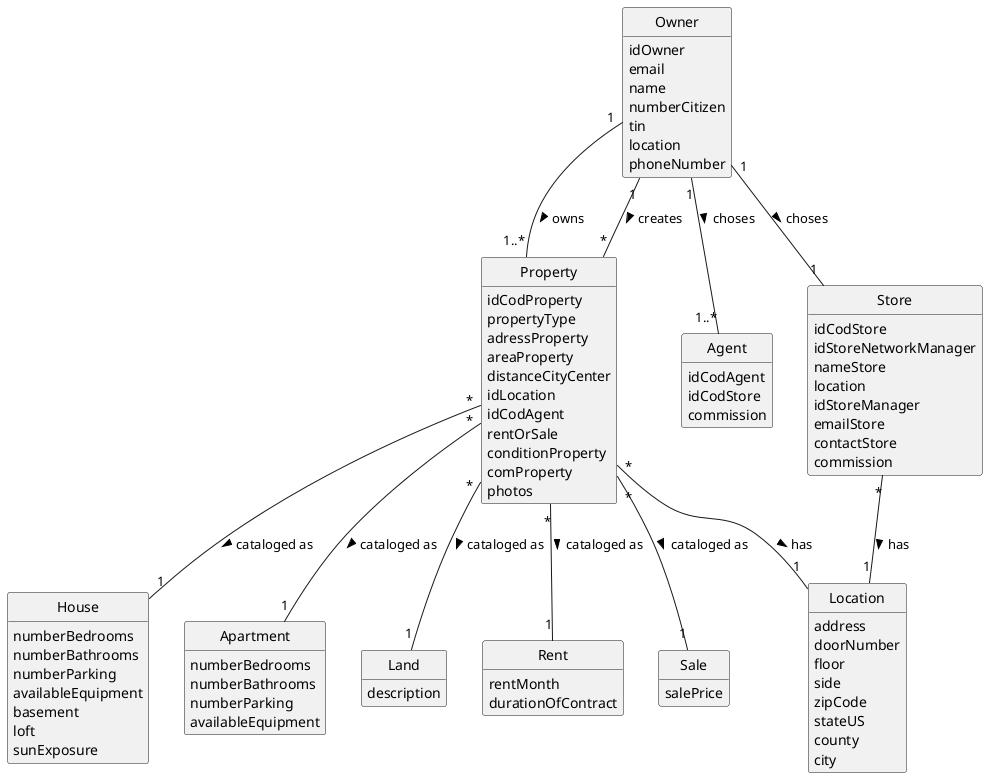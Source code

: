 @startuml
skinparam monochrome true
skinparam packageStyle rectangle
skinparam shadowing false

'left to right direction

skinparam classAttributeIconSize 0

hide circle
hide methods

'title Domain Model

'class Platform {
'  -description
'}

class Owner {
    idOwner
    email
    name
    numberCitizen
    tin
    location
    phoneNumber
}

class Property {
    idCodProperty
    propertyType
    adressProperty
    areaProperty
    distanceCityCenter
    idLocation
    idCodAgent
    rentOrSale
    conditionProperty
    comProperty
    photos
}

class House{
    numberBedrooms
    numberBathrooms
    numberParking
    availableEquipment
    basement
    loft
    sunExposure
}

class Apartment{
    numberBedrooms
    numberBathrooms
    numberParking
    availableEquipment
}

class Land{
    description
}
class Rent {
    rentMonth
    durationOfContract
}
class Sale {
    salePrice
}

class Location {
    address
    doorNumber
    floor
    side
    zipCode
    stateUS
    county
    city

}

class Agent {
    idCodAgent
    idCodStore
    commission
}

class Store{
    idCodStore
    idStoreNetworkManager
    nameStore
    location
    idStoreManager
    emailStore
    contactStore
    commission

}

Owner "1" -- "1..*" Property: owns >
Owner "1" -- "1..*" Agent: choses >
Owner "1" -- "1" Store: choses >
Owner "1" -- "*" Property : creates >
Property "*" -- "1" House: cataloged as >
Property "*" -- "1" Apartment: cataloged as >
Property "*" -- "1" Land: cataloged as >
Property "*" -- "1" Rent: cataloged as >
Property "*" -- "1" Sale: cataloged as >
Property "*" -- "1" Location: has >
Store "*" -- "1" Location: has >

@enduml
